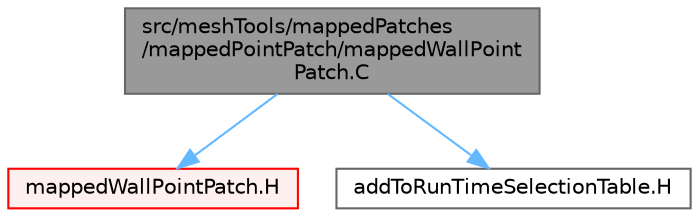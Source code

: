 digraph "src/meshTools/mappedPatches/mappedPointPatch/mappedWallPointPatch.C"
{
 // LATEX_PDF_SIZE
  bgcolor="transparent";
  edge [fontname=Helvetica,fontsize=10,labelfontname=Helvetica,labelfontsize=10];
  node [fontname=Helvetica,fontsize=10,shape=box,height=0.2,width=0.4];
  Node1 [id="Node000001",label="src/meshTools/mappedPatches\l/mappedPointPatch/mappedWallPoint\lPatch.C",height=0.2,width=0.4,color="gray40", fillcolor="grey60", style="filled", fontcolor="black",tooltip=" "];
  Node1 -> Node2 [id="edge1_Node000001_Node000002",color="steelblue1",style="solid",tooltip=" "];
  Node2 [id="Node000002",label="mappedWallPointPatch.H",height=0.2,width=0.4,color="red", fillcolor="#FFF0F0", style="filled",URL="$mappedWallPointPatch_8H.html",tooltip=" "];
  Node1 -> Node307 [id="edge2_Node000001_Node000307",color="steelblue1",style="solid",tooltip=" "];
  Node307 [id="Node000307",label="addToRunTimeSelectionTable.H",height=0.2,width=0.4,color="grey40", fillcolor="white", style="filled",URL="$addToRunTimeSelectionTable_8H.html",tooltip="Macros for easy insertion into run-time selection tables."];
}

